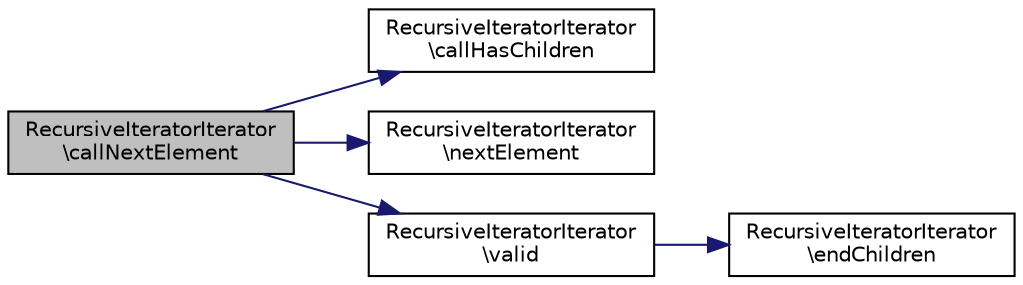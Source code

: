 digraph "RecursiveIteratorIterator\callNextElement"
{
  edge [fontname="Helvetica",fontsize="10",labelfontname="Helvetica",labelfontsize="10"];
  node [fontname="Helvetica",fontsize="10",shape=record];
  rankdir="LR";
  Node1 [label="RecursiveIteratorIterator\l\\callNextElement",height=0.2,width=0.4,color="black", fillcolor="grey75", style="filled" fontcolor="black"];
  Node1 -> Node2 [color="midnightblue",fontsize="10",style="solid",fontname="Helvetica"];
  Node2 [label="RecursiveIteratorIterator\l\\callHasChildren",height=0.2,width=0.4,color="black", fillcolor="white", style="filled",URL="$classRecursiveIteratorIterator.html#ac75e71340e63d2f2b3177f8d048c372e"];
  Node1 -> Node3 [color="midnightblue",fontsize="10",style="solid",fontname="Helvetica"];
  Node3 [label="RecursiveIteratorIterator\l\\nextElement",height=0.2,width=0.4,color="black", fillcolor="white", style="filled",URL="$classRecursiveIteratorIterator.html#a9daa2d556b35dd51c773f21d1fd5213e",tooltip="Called when the next element is available. "];
  Node1 -> Node4 [color="midnightblue",fontsize="10",style="solid",fontname="Helvetica"];
  Node4 [label="RecursiveIteratorIterator\l\\valid",height=0.2,width=0.4,color="black", fillcolor="white", style="filled",URL="$classRecursiveIteratorIterator.html#afbe0763395760e5d5fa002a4d11aeaaf"];
  Node4 -> Node5 [color="midnightblue",fontsize="10",style="solid",fontname="Helvetica"];
  Node5 [label="RecursiveIteratorIterator\l\\endChildren",height=0.2,width=0.4,color="black", fillcolor="white", style="filled",URL="$classRecursiveIteratorIterator.html#ad6b5372fc86bbeecbb240c3c6a9bac5a",tooltip="Called after current child iterator is invalid and right before it gets destructed. "];
}
